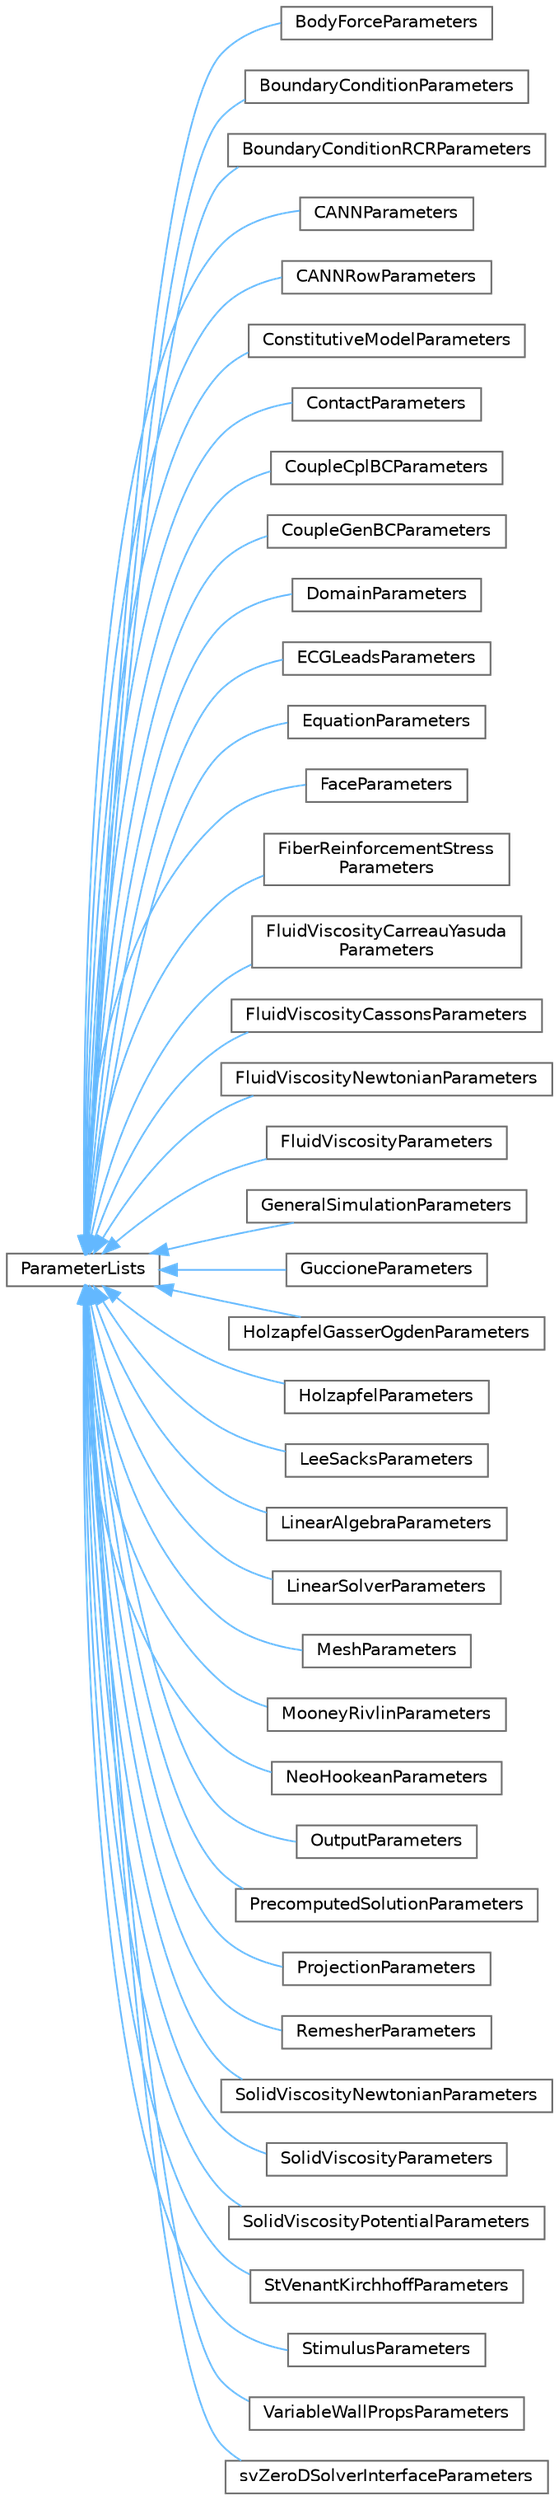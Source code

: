 digraph "Graphical Class Hierarchy"
{
 // LATEX_PDF_SIZE
  bgcolor="transparent";
  edge [fontname=Helvetica,fontsize=10,labelfontname=Helvetica,labelfontsize=10];
  node [fontname=Helvetica,fontsize=10,shape=box,height=0.2,width=0.4];
  rankdir="LR";
  Node0 [id="Node000000",label="ParameterLists",height=0.2,width=0.4,color="grey40", fillcolor="white", style="filled",URL="$class_parameter_lists.html",tooltip="Defines parameter name and value, and stores them in maps for settng values from XML."];
  Node0 -> Node1 [id="edge5_Node000000_Node000001",dir="back",color="steelblue1",style="solid",tooltip=" "];
  Node1 [id="Node000001",label="BodyForceParameters",height=0.2,width=0.4,color="grey40", fillcolor="white", style="filled",URL="$class_body_force_parameters.html",tooltip="Body force over a mesh using the \"Add_BF\" command."];
  Node0 -> Node2 [id="edge6_Node000000_Node000002",dir="back",color="steelblue1",style="solid",tooltip=" "];
  Node2 [id="Node000002",label="BoundaryConditionParameters",height=0.2,width=0.4,color="grey40", fillcolor="white", style="filled",URL="$class_boundary_condition_parameters.html",tooltip="The BoundaryConditionParameters stores paramaters for various type of boundary conditions under the A..."];
  Node0 -> Node3 [id="edge7_Node000000_Node000003",dir="back",color="steelblue1",style="solid",tooltip=" "];
  Node3 [id="Node000003",label="BoundaryConditionRCRParameters",height=0.2,width=0.4,color="grey40", fillcolor="white", style="filled",URL="$class_boundary_condition_r_c_r_parameters.html",tooltip="RCR values for Neumann BC type."];
  Node0 -> Node4 [id="edge8_Node000000_Node000004",dir="back",color="steelblue1",style="solid",tooltip=" "];
  Node4 [id="Node000004",label="CANNParameters",height=0.2,width=0.4,color="grey40", fillcolor="white", style="filled",URL="$class_c_a_n_n_parameters.html",tooltip="The CANNParameters class stores the parameters table rows for xml element \"Constitutive_model type=CA..."];
  Node0 -> Node5 [id="edge9_Node000000_Node000005",dir="back",color="steelblue1",style="solid",tooltip=" "];
  Node5 [id="Node000005",label="CANNRowParameters",height=0.2,width=0.4,color="grey40", fillcolor="white", style="filled",URL="$class_c_a_n_n_row_parameters.html",tooltip="The CANNRowParameters class is used to store the parameters for each row of the CANN table for the xm..."];
  Node0 -> Node6 [id="edge10_Node000000_Node000006",dir="back",color="steelblue1",style="solid",tooltip=" "];
  Node6 [id="Node000006",label="ConstitutiveModelParameters",height=0.2,width=0.4,color="grey40", fillcolor="white", style="filled",URL="$class_constitutive_model_parameters.html",tooltip="The ConstitutiveModelParameters class store parameters for various constitutive models."];
  Node0 -> Node7 [id="edge11_Node000000_Node000007",dir="back",color="steelblue1",style="solid",tooltip=" "];
  Node7 [id="Node000007",label="ContactParameters",height=0.2,width=0.4,color="grey40", fillcolor="white", style="filled",URL="$class_contact_parameters.html",tooltip="The ContactParameters class stores parameters for the 'Contact'' XML element used to specify paramete..."];
  Node0 -> Node8 [id="edge12_Node000000_Node000008",dir="back",color="steelblue1",style="solid",tooltip=" "];
  Node8 [id="Node000008",label="CoupleCplBCParameters",height=0.2,width=0.4,color="grey40", fillcolor="white", style="filled",URL="$class_couple_cpl_b_c_parameters.html",tooltip="Couple to reduced-order models."];
  Node0 -> Node9 [id="edge13_Node000000_Node000009",dir="back",color="steelblue1",style="solid",tooltip=" "];
  Node9 [id="Node000009",label="CoupleGenBCParameters",height=0.2,width=0.4,color="grey40", fillcolor="white", style="filled",URL="$class_couple_gen_b_c_parameters.html",tooltip="Coupling to GenBC."];
  Node0 -> Node10 [id="edge14_Node000000_Node000010",dir="back",color="steelblue1",style="solid",tooltip=" "];
  Node10 [id="Node000010",label="DomainParameters",height=0.2,width=0.4,color="grey40", fillcolor="white", style="filled",URL="$class_domain_parameters.html",tooltip="The DomainParameters class stores parameters for the XML 'Domain' element to specify properties for s..."];
  Node0 -> Node11 [id="edge15_Node000000_Node000011",dir="back",color="steelblue1",style="solid",tooltip=" "];
  Node11 [id="Node000011",label="ECGLeadsParameters",height=0.2,width=0.4,color="grey40", fillcolor="white", style="filled",URL="$class_e_c_g_leads_parameters.html",tooltip=" "];
  Node0 -> Node12 [id="edge16_Node000000_Node000012",dir="back",color="steelblue1",style="solid",tooltip=" "];
  Node12 [id="Node000012",label="EquationParameters",height=0.2,width=0.4,color="grey40", fillcolor="white", style="filled",URL="$class_equation_parameters.html",tooltip="The EquationParameters class stores parameters for the 'Add_equation' XML element used to specify an ..."];
  Node0 -> Node13 [id="edge17_Node000000_Node000013",dir="back",color="steelblue1",style="solid",tooltip=" "];
  Node13 [id="Node000013",label="FaceParameters",height=0.2,width=0.4,color="grey40", fillcolor="white", style="filled",URL="$class_face_parameters.html",tooltip="The FaceParameters class is used to store parameters for the 'Add_face' XML element."];
  Node0 -> Node14 [id="edge18_Node000000_Node000014",dir="back",color="steelblue1",style="solid",tooltip=" "];
  Node14 [id="Node000014",label="FiberReinforcementStress\lParameters",height=0.2,width=0.4,color="grey40", fillcolor="white", style="filled",URL="$class_fiber_reinforcement_stress_parameters.html",tooltip="The FiberReinforcementStressParameters class stores fiber reinforcement stress parameters for the 'Fi..."];
  Node0 -> Node15 [id="edge19_Node000000_Node000015",dir="back",color="steelblue1",style="solid",tooltip=" "];
  Node15 [id="Node000015",label="FluidViscosityCarreauYasuda\lParameters",height=0.2,width=0.4,color="grey40", fillcolor="white", style="filled",URL="$class_fluid_viscosity_carreau_yasuda_parameters.html",tooltip=" "];
  Node0 -> Node16 [id="edge20_Node000000_Node000016",dir="back",color="steelblue1",style="solid",tooltip=" "];
  Node16 [id="Node000016",label="FluidViscosityCassonsParameters",height=0.2,width=0.4,color="grey40", fillcolor="white", style="filled",URL="$class_fluid_viscosity_cassons_parameters.html",tooltip=" "];
  Node0 -> Node17 [id="edge21_Node000000_Node000017",dir="back",color="steelblue1",style="solid",tooltip=" "];
  Node17 [id="Node000017",label="FluidViscosityNewtonianParameters",height=0.2,width=0.4,color="grey40", fillcolor="white", style="filled",URL="$class_fluid_viscosity_newtonian_parameters.html",tooltip=" "];
  Node0 -> Node18 [id="edge22_Node000000_Node000018",dir="back",color="steelblue1",style="solid",tooltip=" "];
  Node18 [id="Node000018",label="FluidViscosityParameters",height=0.2,width=0.4,color="grey40", fillcolor="white", style="filled",URL="$class_fluid_viscosity_parameters.html",tooltip=" "];
  Node0 -> Node19 [id="edge23_Node000000_Node000019",dir="back",color="steelblue1",style="solid",tooltip=" "];
  Node19 [id="Node000019",label="GeneralSimulationParameters",height=0.2,width=0.4,color="grey40", fillcolor="white", style="filled",URL="$class_general_simulation_parameters.html",tooltip="The GeneralSimulationParameters class stores paramaters for the 'GeneralSimulationParameters' XML ele..."];
  Node0 -> Node20 [id="edge24_Node000000_Node000020",dir="back",color="steelblue1",style="solid",tooltip=" "];
  Node20 [id="Node000020",label="GuccioneParameters",height=0.2,width=0.4,color="grey40", fillcolor="white", style="filled",URL="$class_guccione_parameters.html",tooltip=" "];
  Node0 -> Node21 [id="edge25_Node000000_Node000021",dir="back",color="steelblue1",style="solid",tooltip=" "];
  Node21 [id="Node000021",label="HolzapfelGasserOgdenParameters",height=0.2,width=0.4,color="grey40", fillcolor="white", style="filled",URL="$class_holzapfel_gasser_ogden_parameters.html",tooltip=" "];
  Node0 -> Node22 [id="edge26_Node000000_Node000022",dir="back",color="steelblue1",style="solid",tooltip=" "];
  Node22 [id="Node000022",label="HolzapfelParameters",height=0.2,width=0.4,color="grey40", fillcolor="white", style="filled",URL="$class_holzapfel_parameters.html",tooltip=" "];
  Node0 -> Node23 [id="edge27_Node000000_Node000023",dir="back",color="steelblue1",style="solid",tooltip=" "];
  Node23 [id="Node000023",label="LeeSacksParameters",height=0.2,width=0.4,color="grey40", fillcolor="white", style="filled",URL="$class_lee_sacks_parameters.html",tooltip=" "];
  Node0 -> Node24 [id="edge28_Node000000_Node000024",dir="back",color="steelblue1",style="solid",tooltip=" "];
  Node24 [id="Node000024",label="LinearAlgebraParameters",height=0.2,width=0.4,color="grey40", fillcolor="white", style="filled",URL="$class_linear_algebra_parameters.html",tooltip="The LinearAlgebraParameters class stores parameters for the 'Linear_algebra' XML element."];
  Node0 -> Node25 [id="edge29_Node000000_Node000025",dir="back",color="steelblue1",style="solid",tooltip=" "];
  Node25 [id="Node000025",label="LinearSolverParameters",height=0.2,width=0.4,color="grey40", fillcolor="white", style="filled",URL="$class_linear_solver_parameters.html",tooltip="The LinearSolverParameters class stores parameters for the 'LS' XML element."];
  Node0 -> Node26 [id="edge30_Node000000_Node000026",dir="back",color="steelblue1",style="solid",tooltip=" "];
  Node26 [id="Node000026",label="MeshParameters",height=0.2,width=0.4,color="grey40", fillcolor="white", style="filled",URL="$class_mesh_parameters.html",tooltip="The MeshParameters class is used to store paramaters for the 'Add_mesh' XML element."];
  Node0 -> Node27 [id="edge31_Node000000_Node000027",dir="back",color="steelblue1",style="solid",tooltip=" "];
  Node27 [id="Node000027",label="MooneyRivlinParameters",height=0.2,width=0.4,color="grey40", fillcolor="white", style="filled",URL="$class_mooney_rivlin_parameters.html",tooltip=" "];
  Node0 -> Node28 [id="edge32_Node000000_Node000028",dir="back",color="steelblue1",style="solid",tooltip=" "];
  Node28 [id="Node000028",label="NeoHookeanParameters",height=0.2,width=0.4,color="grey40", fillcolor="white", style="filled",URL="$class_neo_hookean_parameters.html",tooltip=" "];
  Node0 -> Node29 [id="edge33_Node000000_Node000029",dir="back",color="steelblue1",style="solid",tooltip=" "];
  Node29 [id="Node000029",label="OutputParameters",height=0.2,width=0.4,color="grey40", fillcolor="white", style="filled",URL="$class_output_parameters.html",tooltip="The OutputParameters class stores parameters for the Output XML element under Add_equation."];
  Node0 -> Node30 [id="edge34_Node000000_Node000030",dir="back",color="steelblue1",style="solid",tooltip=" "];
  Node30 [id="Node000030",label="PrecomputedSolutionParameters",height=0.2,width=0.4,color="grey40", fillcolor="white", style="filled",URL="$class_precomputed_solution_parameters.html",tooltip="The PrecomputedSolutionParameters class stores parameters for the 'Precomputed_solution' XML element ..."];
  Node0 -> Node31 [id="edge35_Node000000_Node000031",dir="back",color="steelblue1",style="solid",tooltip=" "];
  Node31 [id="Node000031",label="ProjectionParameters",height=0.2,width=0.4,color="grey40", fillcolor="white", style="filled",URL="$class_projection_parameters.html",tooltip="The ProjectionParameters class stores parameters for the 'Add_projection' XML element used for fluid-..."];
  Node0 -> Node32 [id="edge36_Node000000_Node000032",dir="back",color="steelblue1",style="solid",tooltip=" "];
  Node32 [id="Node000032",label="RemesherParameters",height=0.2,width=0.4,color="grey40", fillcolor="white", style="filled",URL="$class_remesher_parameters.html",tooltip="The RemesherParameters class stores parameters for the 'Remesher' XML element used for remeshing."];
  Node0 -> Node33 [id="edge37_Node000000_Node000033",dir="back",color="steelblue1",style="solid",tooltip=" "];
  Node33 [id="Node000033",label="SolidViscosityNewtonianParameters",height=0.2,width=0.4,color="grey40", fillcolor="white", style="filled",URL="$class_solid_viscosity_newtonian_parameters.html",tooltip=" "];
  Node0 -> Node34 [id="edge38_Node000000_Node000034",dir="back",color="steelblue1",style="solid",tooltip=" "];
  Node34 [id="Node000034",label="SolidViscosityParameters",height=0.2,width=0.4,color="grey40", fillcolor="white", style="filled",URL="$class_solid_viscosity_parameters.html",tooltip=" "];
  Node0 -> Node35 [id="edge39_Node000000_Node000035",dir="back",color="steelblue1",style="solid",tooltip=" "];
  Node35 [id="Node000035",label="SolidViscosityPotentialParameters",height=0.2,width=0.4,color="grey40", fillcolor="white", style="filled",URL="$class_solid_viscosity_potential_parameters.html",tooltip=" "];
  Node0 -> Node36 [id="edge40_Node000000_Node000036",dir="back",color="steelblue1",style="solid",tooltip=" "];
  Node36 [id="Node000036",label="StVenantKirchhoffParameters",height=0.2,width=0.4,color="grey40", fillcolor="white", style="filled",URL="$class_st_venant_kirchhoff_parameters.html",tooltip=" "];
  Node0 -> Node37 [id="edge41_Node000000_Node000037",dir="back",color="steelblue1",style="solid",tooltip=" "];
  Node37 [id="Node000037",label="StimulusParameters",height=0.2,width=0.4,color="grey40", fillcolor="white", style="filled",URL="$class_stimulus_parameters.html",tooltip="The StimulusParameters class stores parameters for 'Stimulus' XML element used to parameters for pace..."];
  Node0 -> Node38 [id="edge42_Node000000_Node000038",dir="back",color="steelblue1",style="solid",tooltip=" "];
  Node38 [id="Node000038",label="VariableWallPropsParameters",height=0.2,width=0.4,color="grey40", fillcolor="white", style="filled",URL="$class_variable_wall_props_parameters.html",tooltip="The VariableWallPropsParameters class stores parameters for variable wall properties for the CMM equa..."];
  Node0 -> Node39 [id="edge43_Node000000_Node000039",dir="back",color="steelblue1",style="solid",tooltip=" "];
  Node39 [id="Node000039",label="svZeroDSolverInterfaceParameters",height=0.2,width=0.4,color="grey40", fillcolor="white", style="filled",URL="$classsv_zero_d_solver_interface_parameters.html",tooltip=" "];
}
